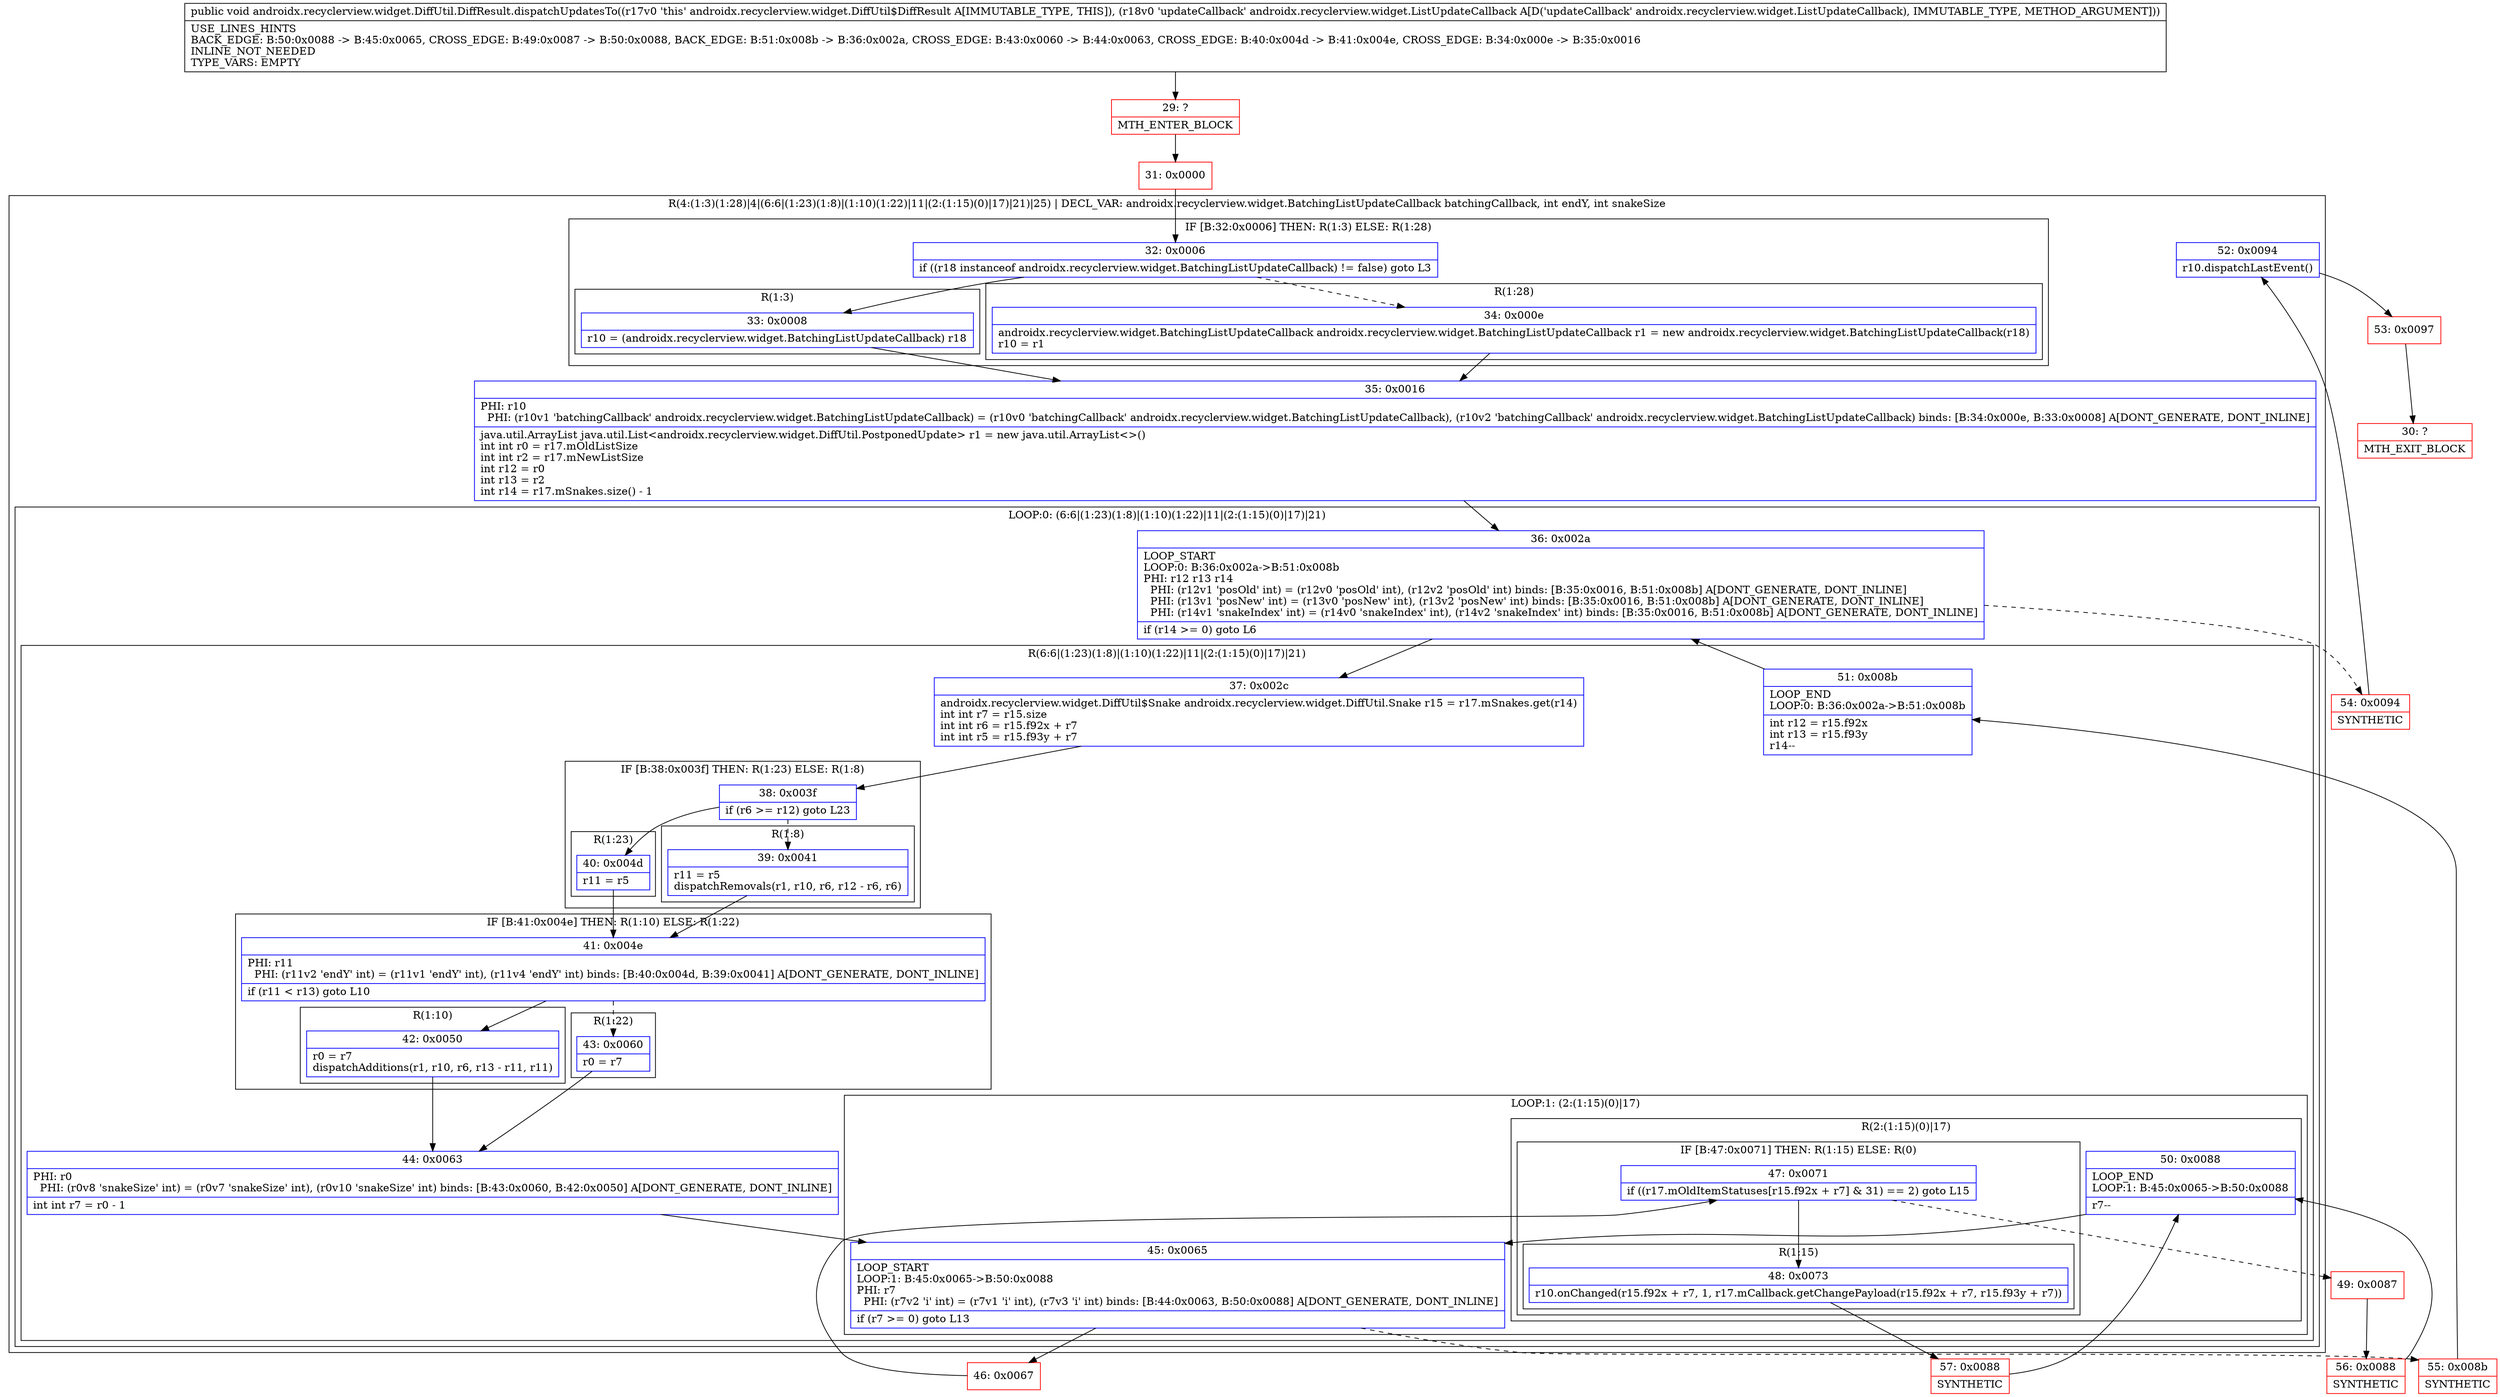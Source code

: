 digraph "CFG forandroidx.recyclerview.widget.DiffUtil.DiffResult.dispatchUpdatesTo(Landroidx\/recyclerview\/widget\/ListUpdateCallback;)V" {
subgraph cluster_Region_362530558 {
label = "R(4:(1:3)(1:28)|4|(6:6|(1:23)(1:8)|(1:10)(1:22)|11|(2:(1:15)(0)|17)|21)|25) | DECL_VAR: androidx.recyclerview.widget.BatchingListUpdateCallback batchingCallback, int endY, int snakeSize\l";
node [shape=record,color=blue];
subgraph cluster_IfRegion_857873624 {
label = "IF [B:32:0x0006] THEN: R(1:3) ELSE: R(1:28)";
node [shape=record,color=blue];
Node_32 [shape=record,label="{32\:\ 0x0006|if ((r18 instanceof androidx.recyclerview.widget.BatchingListUpdateCallback) != false) goto L3\l}"];
subgraph cluster_Region_564327058 {
label = "R(1:3)";
node [shape=record,color=blue];
Node_33 [shape=record,label="{33\:\ 0x0008|r10 = (androidx.recyclerview.widget.BatchingListUpdateCallback) r18\l}"];
}
subgraph cluster_Region_1705946160 {
label = "R(1:28)";
node [shape=record,color=blue];
Node_34 [shape=record,label="{34\:\ 0x000e|androidx.recyclerview.widget.BatchingListUpdateCallback androidx.recyclerview.widget.BatchingListUpdateCallback r1 = new androidx.recyclerview.widget.BatchingListUpdateCallback(r18)\lr10 = r1\l}"];
}
}
Node_35 [shape=record,label="{35\:\ 0x0016|PHI: r10 \l  PHI: (r10v1 'batchingCallback' androidx.recyclerview.widget.BatchingListUpdateCallback) = (r10v0 'batchingCallback' androidx.recyclerview.widget.BatchingListUpdateCallback), (r10v2 'batchingCallback' androidx.recyclerview.widget.BatchingListUpdateCallback) binds: [B:34:0x000e, B:33:0x0008] A[DONT_GENERATE, DONT_INLINE]\l|java.util.ArrayList java.util.List\<androidx.recyclerview.widget.DiffUtil.PostponedUpdate\> r1 = new java.util.ArrayList\<\>()\lint int r0 = r17.mOldListSize\lint int r2 = r17.mNewListSize\lint r12 = r0\lint r13 = r2\lint r14 = r17.mSnakes.size() \- 1\l}"];
subgraph cluster_LoopRegion_1479999696 {
label = "LOOP:0: (6:6|(1:23)(1:8)|(1:10)(1:22)|11|(2:(1:15)(0)|17)|21)";
node [shape=record,color=blue];
Node_36 [shape=record,label="{36\:\ 0x002a|LOOP_START\lLOOP:0: B:36:0x002a\-\>B:51:0x008b\lPHI: r12 r13 r14 \l  PHI: (r12v1 'posOld' int) = (r12v0 'posOld' int), (r12v2 'posOld' int) binds: [B:35:0x0016, B:51:0x008b] A[DONT_GENERATE, DONT_INLINE]\l  PHI: (r13v1 'posNew' int) = (r13v0 'posNew' int), (r13v2 'posNew' int) binds: [B:35:0x0016, B:51:0x008b] A[DONT_GENERATE, DONT_INLINE]\l  PHI: (r14v1 'snakeIndex' int) = (r14v0 'snakeIndex' int), (r14v2 'snakeIndex' int) binds: [B:35:0x0016, B:51:0x008b] A[DONT_GENERATE, DONT_INLINE]\l|if (r14 \>= 0) goto L6\l}"];
subgraph cluster_Region_2091024045 {
label = "R(6:6|(1:23)(1:8)|(1:10)(1:22)|11|(2:(1:15)(0)|17)|21)";
node [shape=record,color=blue];
Node_37 [shape=record,label="{37\:\ 0x002c|androidx.recyclerview.widget.DiffUtil$Snake androidx.recyclerview.widget.DiffUtil.Snake r15 = r17.mSnakes.get(r14)\lint int r7 = r15.size\lint int r6 = r15.f92x + r7\lint int r5 = r15.f93y + r7\l}"];
subgraph cluster_IfRegion_927333361 {
label = "IF [B:38:0x003f] THEN: R(1:23) ELSE: R(1:8)";
node [shape=record,color=blue];
Node_38 [shape=record,label="{38\:\ 0x003f|if (r6 \>= r12) goto L23\l}"];
subgraph cluster_Region_2125810490 {
label = "R(1:23)";
node [shape=record,color=blue];
Node_40 [shape=record,label="{40\:\ 0x004d|r11 = r5\l}"];
}
subgraph cluster_Region_1526586186 {
label = "R(1:8)";
node [shape=record,color=blue];
Node_39 [shape=record,label="{39\:\ 0x0041|r11 = r5\ldispatchRemovals(r1, r10, r6, r12 \- r6, r6)\l}"];
}
}
subgraph cluster_IfRegion_64373208 {
label = "IF [B:41:0x004e] THEN: R(1:10) ELSE: R(1:22)";
node [shape=record,color=blue];
Node_41 [shape=record,label="{41\:\ 0x004e|PHI: r11 \l  PHI: (r11v2 'endY' int) = (r11v1 'endY' int), (r11v4 'endY' int) binds: [B:40:0x004d, B:39:0x0041] A[DONT_GENERATE, DONT_INLINE]\l|if (r11 \< r13) goto L10\l}"];
subgraph cluster_Region_1252143881 {
label = "R(1:10)";
node [shape=record,color=blue];
Node_42 [shape=record,label="{42\:\ 0x0050|r0 = r7\ldispatchAdditions(r1, r10, r6, r13 \- r11, r11)\l}"];
}
subgraph cluster_Region_518322614 {
label = "R(1:22)";
node [shape=record,color=blue];
Node_43 [shape=record,label="{43\:\ 0x0060|r0 = r7\l}"];
}
}
Node_44 [shape=record,label="{44\:\ 0x0063|PHI: r0 \l  PHI: (r0v8 'snakeSize' int) = (r0v7 'snakeSize' int), (r0v10 'snakeSize' int) binds: [B:43:0x0060, B:42:0x0050] A[DONT_GENERATE, DONT_INLINE]\l|int int r7 = r0 \- 1\l}"];
subgraph cluster_LoopRegion_866396851 {
label = "LOOP:1: (2:(1:15)(0)|17)";
node [shape=record,color=blue];
Node_45 [shape=record,label="{45\:\ 0x0065|LOOP_START\lLOOP:1: B:45:0x0065\-\>B:50:0x0088\lPHI: r7 \l  PHI: (r7v2 'i' int) = (r7v1 'i' int), (r7v3 'i' int) binds: [B:44:0x0063, B:50:0x0088] A[DONT_GENERATE, DONT_INLINE]\l|if (r7 \>= 0) goto L13\l}"];
subgraph cluster_Region_1900235932 {
label = "R(2:(1:15)(0)|17)";
node [shape=record,color=blue];
subgraph cluster_IfRegion_932141677 {
label = "IF [B:47:0x0071] THEN: R(1:15) ELSE: R(0)";
node [shape=record,color=blue];
Node_47 [shape=record,label="{47\:\ 0x0071|if ((r17.mOldItemStatuses[r15.f92x + r7] & 31) == 2) goto L15\l}"];
subgraph cluster_Region_797816094 {
label = "R(1:15)";
node [shape=record,color=blue];
Node_48 [shape=record,label="{48\:\ 0x0073|r10.onChanged(r15.f92x + r7, 1, r17.mCallback.getChangePayload(r15.f92x + r7, r15.f93y + r7))\l}"];
}
subgraph cluster_Region_1073597860 {
label = "R(0)";
node [shape=record,color=blue];
}
}
Node_50 [shape=record,label="{50\:\ 0x0088|LOOP_END\lLOOP:1: B:45:0x0065\-\>B:50:0x0088\l|r7\-\-\l}"];
}
}
Node_51 [shape=record,label="{51\:\ 0x008b|LOOP_END\lLOOP:0: B:36:0x002a\-\>B:51:0x008b\l|int r12 = r15.f92x\lint r13 = r15.f93y\lr14\-\-\l}"];
}
}
Node_52 [shape=record,label="{52\:\ 0x0094|r10.dispatchLastEvent()\l}"];
}
Node_29 [shape=record,color=red,label="{29\:\ ?|MTH_ENTER_BLOCK\l}"];
Node_31 [shape=record,color=red,label="{31\:\ 0x0000}"];
Node_46 [shape=record,color=red,label="{46\:\ 0x0067}"];
Node_57 [shape=record,color=red,label="{57\:\ 0x0088|SYNTHETIC\l}"];
Node_49 [shape=record,color=red,label="{49\:\ 0x0087}"];
Node_56 [shape=record,color=red,label="{56\:\ 0x0088|SYNTHETIC\l}"];
Node_55 [shape=record,color=red,label="{55\:\ 0x008b|SYNTHETIC\l}"];
Node_54 [shape=record,color=red,label="{54\:\ 0x0094|SYNTHETIC\l}"];
Node_53 [shape=record,color=red,label="{53\:\ 0x0097}"];
Node_30 [shape=record,color=red,label="{30\:\ ?|MTH_EXIT_BLOCK\l}"];
MethodNode[shape=record,label="{public void androidx.recyclerview.widget.DiffUtil.DiffResult.dispatchUpdatesTo((r17v0 'this' androidx.recyclerview.widget.DiffUtil$DiffResult A[IMMUTABLE_TYPE, THIS]), (r18v0 'updateCallback' androidx.recyclerview.widget.ListUpdateCallback A[D('updateCallback' androidx.recyclerview.widget.ListUpdateCallback), IMMUTABLE_TYPE, METHOD_ARGUMENT]))  | USE_LINES_HINTS\lBACK_EDGE: B:50:0x0088 \-\> B:45:0x0065, CROSS_EDGE: B:49:0x0087 \-\> B:50:0x0088, BACK_EDGE: B:51:0x008b \-\> B:36:0x002a, CROSS_EDGE: B:43:0x0060 \-\> B:44:0x0063, CROSS_EDGE: B:40:0x004d \-\> B:41:0x004e, CROSS_EDGE: B:34:0x000e \-\> B:35:0x0016\lINLINE_NOT_NEEDED\lTYPE_VARS: EMPTY\l}"];
MethodNode -> Node_29;Node_32 -> Node_33;
Node_32 -> Node_34[style=dashed];
Node_33 -> Node_35;
Node_34 -> Node_35;
Node_35 -> Node_36;
Node_36 -> Node_37;
Node_36 -> Node_54[style=dashed];
Node_37 -> Node_38;
Node_38 -> Node_39[style=dashed];
Node_38 -> Node_40;
Node_40 -> Node_41;
Node_39 -> Node_41;
Node_41 -> Node_42;
Node_41 -> Node_43[style=dashed];
Node_42 -> Node_44;
Node_43 -> Node_44;
Node_44 -> Node_45;
Node_45 -> Node_46;
Node_45 -> Node_55[style=dashed];
Node_47 -> Node_48;
Node_47 -> Node_49[style=dashed];
Node_48 -> Node_57;
Node_50 -> Node_45;
Node_51 -> Node_36;
Node_52 -> Node_53;
Node_29 -> Node_31;
Node_31 -> Node_32;
Node_46 -> Node_47;
Node_57 -> Node_50;
Node_49 -> Node_56;
Node_56 -> Node_50;
Node_55 -> Node_51;
Node_54 -> Node_52;
Node_53 -> Node_30;
}

